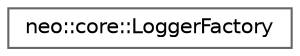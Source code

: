 digraph "Graphical Class Hierarchy"
{
 // LATEX_PDF_SIZE
  bgcolor="transparent";
  edge [fontname=Helvetica,fontsize=10,labelfontname=Helvetica,labelfontsize=10];
  node [fontname=Helvetica,fontsize=10,shape=box,height=0.2,width=0.4];
  rankdir="LR";
  Node0 [id="Node000000",label="neo::core::LoggerFactory",height=0.2,width=0.4,color="grey40", fillcolor="white", style="filled",URL="$classneo_1_1core_1_1_logger_factory.html",tooltip="Factory for creating named loggers."];
}
